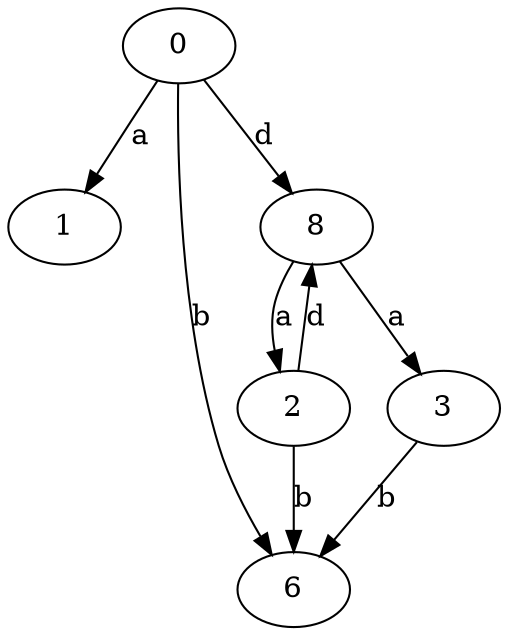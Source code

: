 strict digraph  {
0;
1;
2;
3;
6;
8;
0 -> 1  [label=a];
0 -> 6  [label=b];
0 -> 8  [label=d];
2 -> 6  [label=b];
2 -> 8  [label=d];
3 -> 6  [label=b];
8 -> 2  [label=a];
8 -> 3  [label=a];
}
